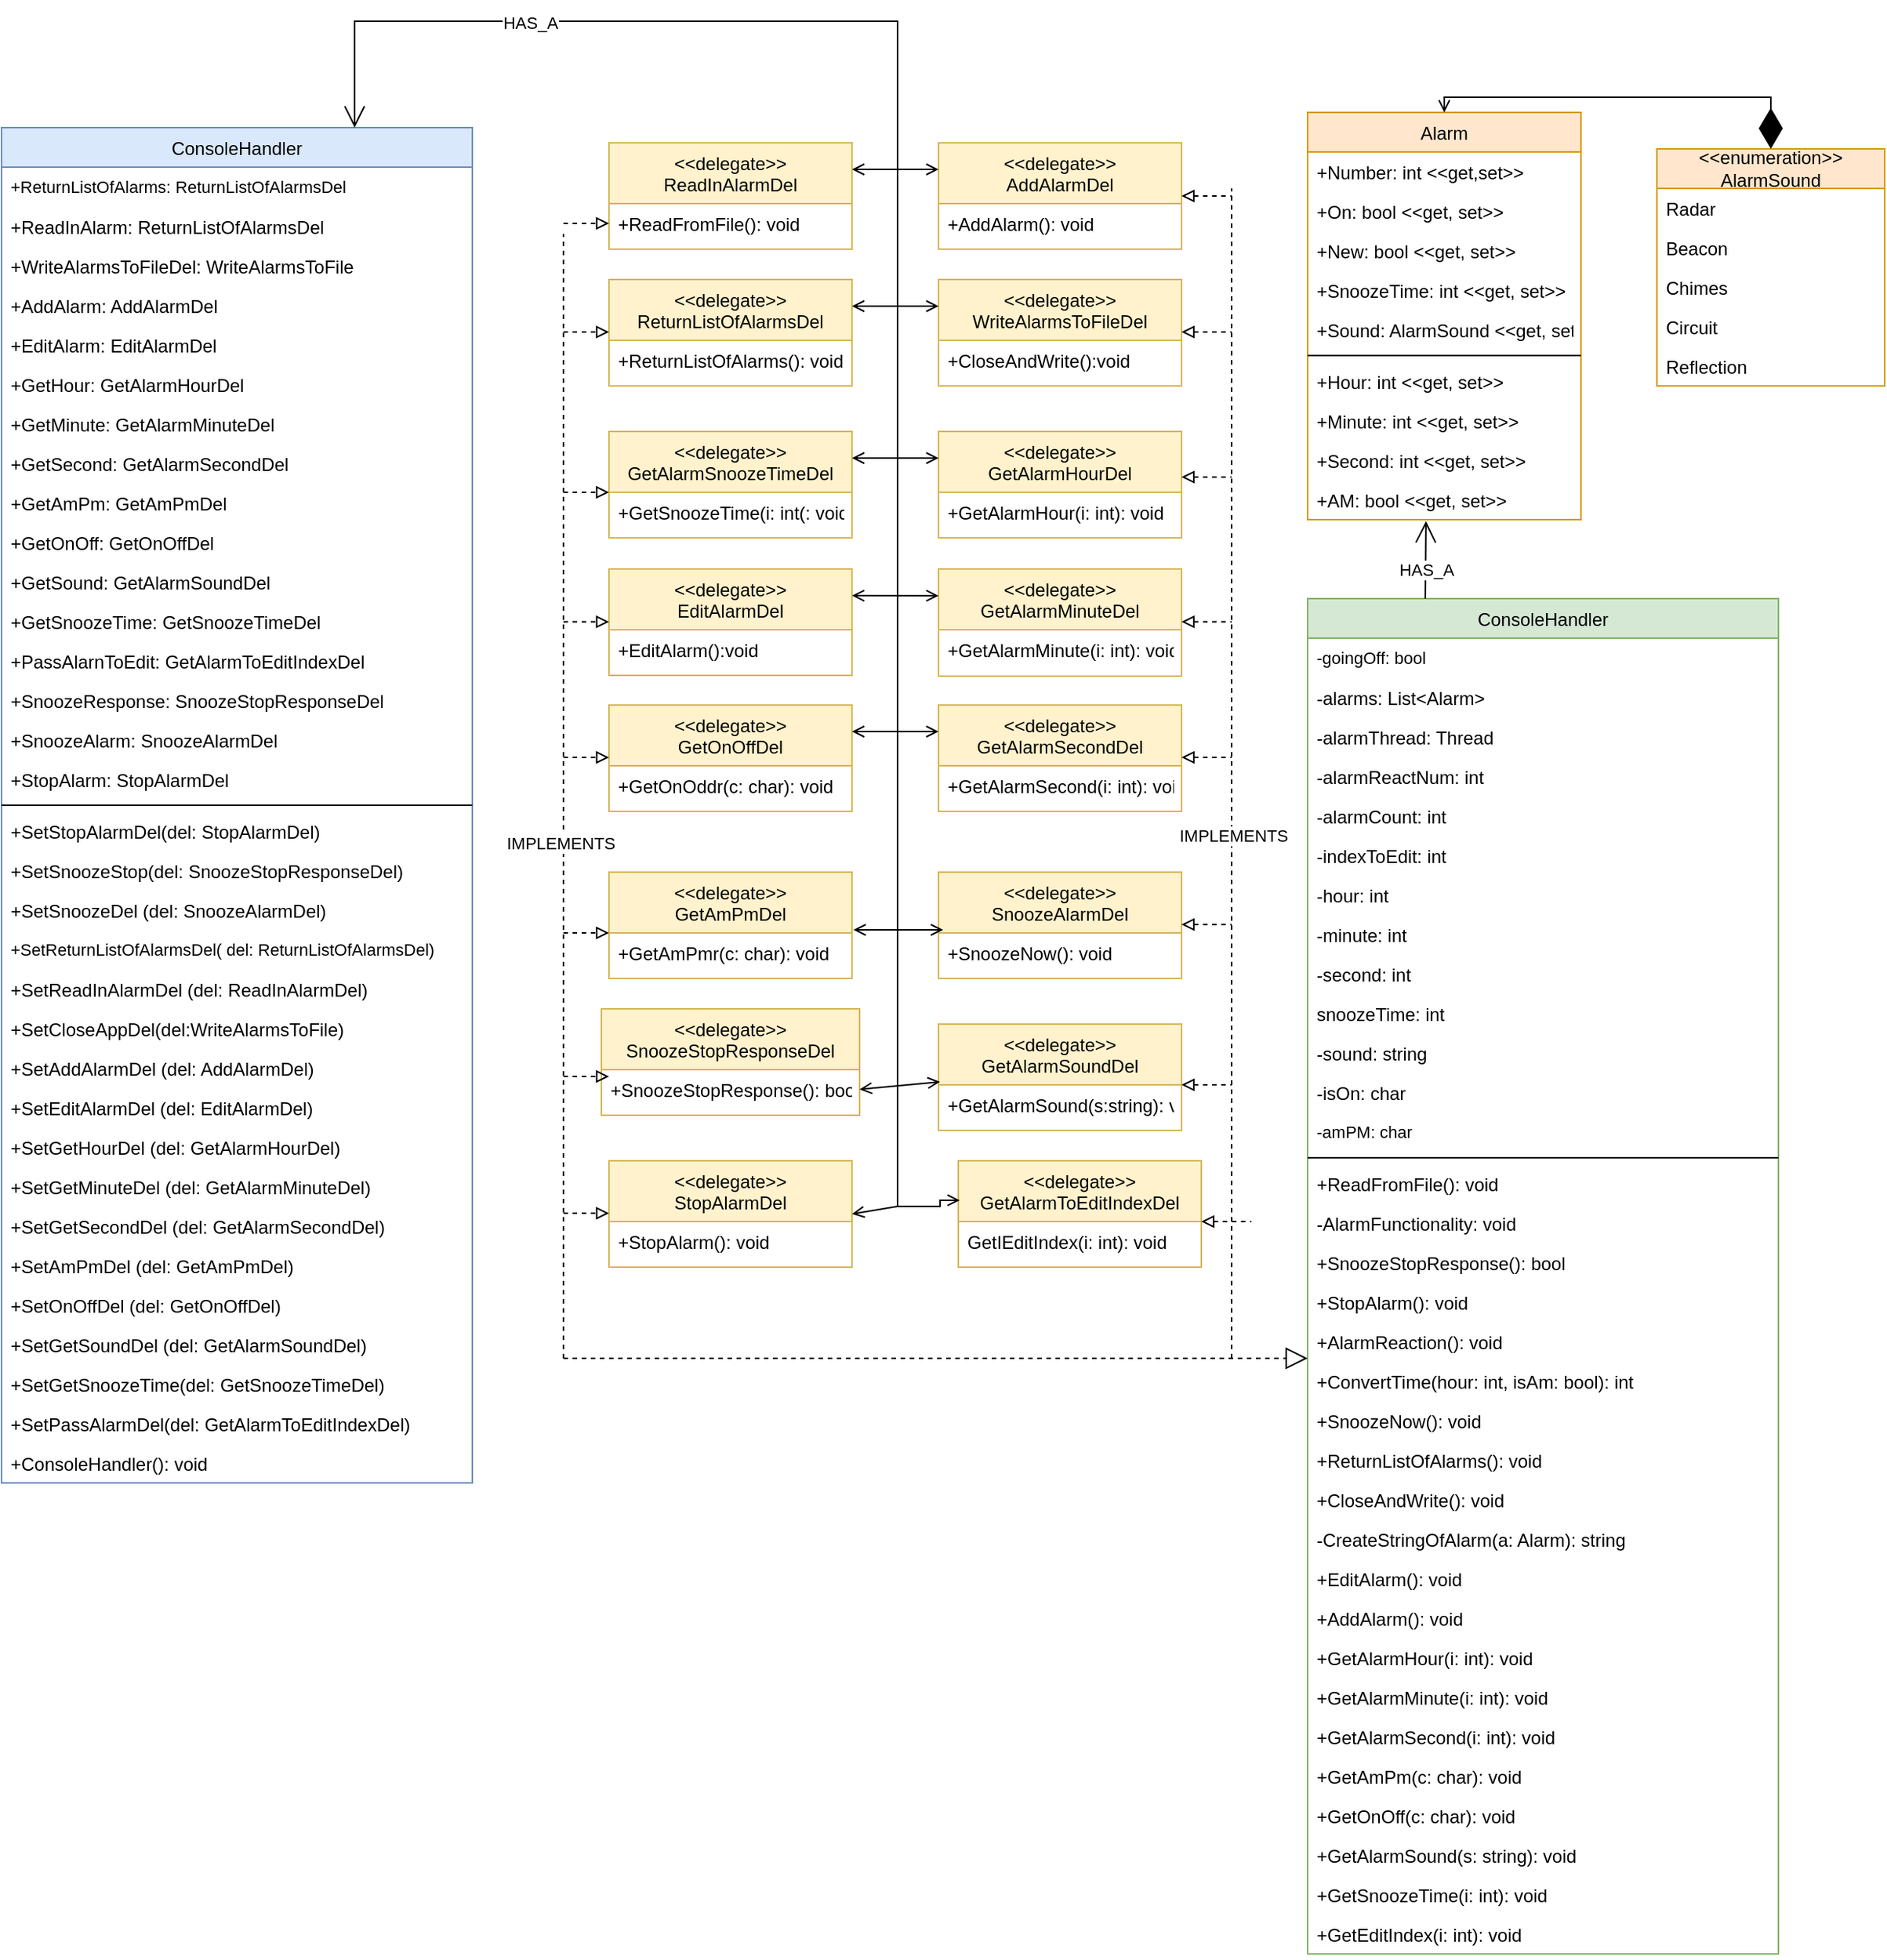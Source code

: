 <mxfile version="22.0.3" type="device">
  <diagram id="C5RBs43oDa-KdzZeNtuy" name="Page-1">
    <mxGraphModel dx="2012" dy="884" grid="1" gridSize="10" guides="1" tooltips="1" connect="1" arrows="1" fold="1" page="1" pageScale="1" pageWidth="827" pageHeight="1169" math="0" shadow="0">
      <root>
        <mxCell id="WIyWlLk6GJQsqaUBKTNV-0" />
        <mxCell id="WIyWlLk6GJQsqaUBKTNV-1" parent="WIyWlLk6GJQsqaUBKTNV-0" />
        <mxCell id="zkfFHV4jXpPFQw0GAbJ--6" value="ConsoleHandler" style="swimlane;fontStyle=0;align=center;verticalAlign=top;childLayout=stackLayout;horizontal=1;startSize=26;horizontalStack=0;resizeParent=1;resizeLast=0;collapsible=1;marginBottom=0;rounded=0;shadow=0;strokeWidth=1;fillColor=#dae8fc;strokeColor=#6c8ebf;" parent="WIyWlLk6GJQsqaUBKTNV-1" vertex="1">
          <mxGeometry x="50" y="150" width="310" height="892" as="geometry">
            <mxRectangle x="130" y="380" width="160" height="26" as="alternateBounds" />
          </mxGeometry>
        </mxCell>
        <mxCell id="zkfFHV4jXpPFQw0GAbJ--7" value="+ReturnListOfAlarms: ReturnListOfAlarmsDel" style="text;align=left;verticalAlign=top;spacingLeft=4;spacingRight=4;overflow=hidden;rotatable=0;points=[[0,0.5],[1,0.5]];portConstraint=eastwest;fontSize=11;" parent="zkfFHV4jXpPFQw0GAbJ--6" vertex="1">
          <mxGeometry y="26" width="310" height="26" as="geometry" />
        </mxCell>
        <mxCell id="zkfFHV4jXpPFQw0GAbJ--11" value="+ReadInAlarm: ReturnListOfAlarmsDel" style="text;align=left;verticalAlign=top;spacingLeft=4;spacingRight=4;overflow=hidden;rotatable=0;points=[[0,0.5],[1,0.5]];portConstraint=eastwest;" parent="zkfFHV4jXpPFQw0GAbJ--6" vertex="1">
          <mxGeometry y="52" width="310" height="26" as="geometry" />
        </mxCell>
        <mxCell id="uYbkOUy284MhpWIYrp6R-98" value="+WriteAlarmsToFileDel: WriteAlarmsToFile" style="text;align=left;verticalAlign=top;spacingLeft=4;spacingRight=4;overflow=hidden;rotatable=0;points=[[0,0.5],[1,0.5]];portConstraint=eastwest;rounded=0;shadow=0;html=0;" vertex="1" parent="zkfFHV4jXpPFQw0GAbJ--6">
          <mxGeometry y="78" width="310" height="26" as="geometry" />
        </mxCell>
        <mxCell id="uYbkOUy284MhpWIYrp6R-99" value="+AddAlarm: AddAlarmDel" style="text;align=left;verticalAlign=top;spacingLeft=4;spacingRight=4;overflow=hidden;rotatable=0;points=[[0,0.5],[1,0.5]];portConstraint=eastwest;rounded=0;shadow=0;html=0;" vertex="1" parent="zkfFHV4jXpPFQw0GAbJ--6">
          <mxGeometry y="104" width="310" height="26" as="geometry" />
        </mxCell>
        <mxCell id="uYbkOUy284MhpWIYrp6R-100" value="+EditAlarm: EditAlarmDel" style="text;align=left;verticalAlign=top;spacingLeft=4;spacingRight=4;overflow=hidden;rotatable=0;points=[[0,0.5],[1,0.5]];portConstraint=eastwest;rounded=0;shadow=0;html=0;" vertex="1" parent="zkfFHV4jXpPFQw0GAbJ--6">
          <mxGeometry y="130" width="310" height="26" as="geometry" />
        </mxCell>
        <mxCell id="uYbkOUy284MhpWIYrp6R-102" value="+GetHour: GetAlarmHourDel" style="text;align=left;verticalAlign=top;spacingLeft=4;spacingRight=4;overflow=hidden;rotatable=0;points=[[0,0.5],[1,0.5]];portConstraint=eastwest;rounded=0;shadow=0;html=0;" vertex="1" parent="zkfFHV4jXpPFQw0GAbJ--6">
          <mxGeometry y="156" width="310" height="26" as="geometry" />
        </mxCell>
        <mxCell id="uYbkOUy284MhpWIYrp6R-103" value="+GetMinute: GetAlarmMinuteDel" style="text;align=left;verticalAlign=top;spacingLeft=4;spacingRight=4;overflow=hidden;rotatable=0;points=[[0,0.5],[1,0.5]];portConstraint=eastwest;rounded=0;shadow=0;html=0;" vertex="1" parent="zkfFHV4jXpPFQw0GAbJ--6">
          <mxGeometry y="182" width="310" height="26" as="geometry" />
        </mxCell>
        <mxCell id="uYbkOUy284MhpWIYrp6R-104" value="+GetSecond: GetAlarmSecondDel" style="text;align=left;verticalAlign=top;spacingLeft=4;spacingRight=4;overflow=hidden;rotatable=0;points=[[0,0.5],[1,0.5]];portConstraint=eastwest;rounded=0;shadow=0;html=0;" vertex="1" parent="zkfFHV4jXpPFQw0GAbJ--6">
          <mxGeometry y="208" width="310" height="26" as="geometry" />
        </mxCell>
        <mxCell id="uYbkOUy284MhpWIYrp6R-105" value="+GetAmPm: GetAmPmDel" style="text;align=left;verticalAlign=top;spacingLeft=4;spacingRight=4;overflow=hidden;rotatable=0;points=[[0,0.5],[1,0.5]];portConstraint=eastwest;rounded=0;shadow=0;html=0;" vertex="1" parent="zkfFHV4jXpPFQw0GAbJ--6">
          <mxGeometry y="234" width="310" height="26" as="geometry" />
        </mxCell>
        <mxCell id="uYbkOUy284MhpWIYrp6R-106" value="+GetOnOff: GetOnOffDel" style="text;align=left;verticalAlign=top;spacingLeft=4;spacingRight=4;overflow=hidden;rotatable=0;points=[[0,0.5],[1,0.5]];portConstraint=eastwest;rounded=0;shadow=0;html=0;" vertex="1" parent="zkfFHV4jXpPFQw0GAbJ--6">
          <mxGeometry y="260" width="310" height="26" as="geometry" />
        </mxCell>
        <mxCell id="uYbkOUy284MhpWIYrp6R-107" value="+GetSound: GetAlarmSoundDel" style="text;align=left;verticalAlign=top;spacingLeft=4;spacingRight=4;overflow=hidden;rotatable=0;points=[[0,0.5],[1,0.5]];portConstraint=eastwest;rounded=0;shadow=0;html=0;" vertex="1" parent="zkfFHV4jXpPFQw0GAbJ--6">
          <mxGeometry y="286" width="310" height="26" as="geometry" />
        </mxCell>
        <mxCell id="uYbkOUy284MhpWIYrp6R-108" value="+GetSnoozeTime: GetSnoozeTimeDel" style="text;align=left;verticalAlign=top;spacingLeft=4;spacingRight=4;overflow=hidden;rotatable=0;points=[[0,0.5],[1,0.5]];portConstraint=eastwest;rounded=0;shadow=0;html=0;" vertex="1" parent="zkfFHV4jXpPFQw0GAbJ--6">
          <mxGeometry y="312" width="310" height="26" as="geometry" />
        </mxCell>
        <mxCell id="uYbkOUy284MhpWIYrp6R-125" value="+PassAlarnToEdit: GetAlarmToEditIndexDel" style="text;align=left;verticalAlign=top;spacingLeft=4;spacingRight=4;overflow=hidden;rotatable=0;points=[[0,0.5],[1,0.5]];portConstraint=eastwest;rounded=0;shadow=0;html=0;" vertex="1" parent="zkfFHV4jXpPFQw0GAbJ--6">
          <mxGeometry y="338" width="310" height="26" as="geometry" />
        </mxCell>
        <mxCell id="uYbkOUy284MhpWIYrp6R-133" value="+SnoozeResponse: SnoozeStopResponseDel" style="text;align=left;verticalAlign=top;spacingLeft=4;spacingRight=4;overflow=hidden;rotatable=0;points=[[0,0.5],[1,0.5]];portConstraint=eastwest;rounded=0;shadow=0;html=0;" vertex="1" parent="zkfFHV4jXpPFQw0GAbJ--6">
          <mxGeometry y="364" width="310" height="26" as="geometry" />
        </mxCell>
        <mxCell id="uYbkOUy284MhpWIYrp6R-127" value="+SnoozeAlarm: SnoozeAlarmDel" style="text;align=left;verticalAlign=top;spacingLeft=4;spacingRight=4;overflow=hidden;rotatable=0;points=[[0,0.5],[1,0.5]];portConstraint=eastwest;rounded=0;shadow=0;html=0;" vertex="1" parent="zkfFHV4jXpPFQw0GAbJ--6">
          <mxGeometry y="390" width="310" height="26" as="geometry" />
        </mxCell>
        <mxCell id="uYbkOUy284MhpWIYrp6R-126" value="+StopAlarm: StopAlarmDel" style="text;align=left;verticalAlign=top;spacingLeft=4;spacingRight=4;overflow=hidden;rotatable=0;points=[[0,0.5],[1,0.5]];portConstraint=eastwest;rounded=0;shadow=0;html=0;" vertex="1" parent="zkfFHV4jXpPFQw0GAbJ--6">
          <mxGeometry y="416" width="310" height="26" as="geometry" />
        </mxCell>
        <mxCell id="zkfFHV4jXpPFQw0GAbJ--9" value="" style="line;html=1;strokeWidth=1;align=left;verticalAlign=middle;spacingTop=-1;spacingLeft=3;spacingRight=3;rotatable=0;labelPosition=right;points=[];portConstraint=eastwest;" parent="zkfFHV4jXpPFQw0GAbJ--6" vertex="1">
          <mxGeometry y="442" width="310" height="8" as="geometry" />
        </mxCell>
        <mxCell id="uYbkOUy284MhpWIYrp6R-130" value="+SetStopAlarmDel(del: StopAlarmDel)" style="text;align=left;verticalAlign=top;spacingLeft=4;spacingRight=4;overflow=hidden;rotatable=0;points=[[0,0.5],[1,0.5]];portConstraint=eastwest;rounded=0;shadow=0;html=0;" vertex="1" parent="zkfFHV4jXpPFQw0GAbJ--6">
          <mxGeometry y="450" width="310" height="26" as="geometry" />
        </mxCell>
        <mxCell id="uYbkOUy284MhpWIYrp6R-129" value="+SetSnoozeStop(del: SnoozeStopResponseDel)" style="text;align=left;verticalAlign=top;spacingLeft=4;spacingRight=4;overflow=hidden;rotatable=0;points=[[0,0.5],[1,0.5]];portConstraint=eastwest;rounded=0;shadow=0;html=0;" vertex="1" parent="zkfFHV4jXpPFQw0GAbJ--6">
          <mxGeometry y="476" width="310" height="26" as="geometry" />
        </mxCell>
        <mxCell id="uYbkOUy284MhpWIYrp6R-132" value="+SetSnoozeDel (del: SnoozeAlarmDel)" style="text;align=left;verticalAlign=top;spacingLeft=4;spacingRight=4;overflow=hidden;rotatable=0;points=[[0,0.5],[1,0.5]];portConstraint=eastwest;rounded=0;shadow=0;html=0;" vertex="1" parent="zkfFHV4jXpPFQw0GAbJ--6">
          <mxGeometry y="502" width="310" height="26" as="geometry" />
        </mxCell>
        <mxCell id="uYbkOUy284MhpWIYrp6R-136" value="+SetReturnListOfAlarmsDel( del: ReturnListOfAlarmsDel)" style="text;align=left;verticalAlign=top;spacingLeft=4;spacingRight=4;overflow=hidden;rotatable=0;points=[[0,0.5],[1,0.5]];portConstraint=eastwest;fontSize=11;" vertex="1" parent="zkfFHV4jXpPFQw0GAbJ--6">
          <mxGeometry y="528" width="310" height="26" as="geometry" />
        </mxCell>
        <mxCell id="uYbkOUy284MhpWIYrp6R-137" value="+SetReadInAlarmDel (del: ReadInAlarmDel)" style="text;align=left;verticalAlign=top;spacingLeft=4;spacingRight=4;overflow=hidden;rotatable=0;points=[[0,0.5],[1,0.5]];portConstraint=eastwest;rounded=0;shadow=0;html=0;" vertex="1" parent="zkfFHV4jXpPFQw0GAbJ--6">
          <mxGeometry y="554" width="310" height="26" as="geometry" />
        </mxCell>
        <mxCell id="uYbkOUy284MhpWIYrp6R-138" value="+SetCloseAppDel(del:WriteAlarmsToFile)" style="text;align=left;verticalAlign=top;spacingLeft=4;spacingRight=4;overflow=hidden;rotatable=0;points=[[0,0.5],[1,0.5]];portConstraint=eastwest;rounded=0;shadow=0;html=0;" vertex="1" parent="zkfFHV4jXpPFQw0GAbJ--6">
          <mxGeometry y="580" width="310" height="26" as="geometry" />
        </mxCell>
        <mxCell id="uYbkOUy284MhpWIYrp6R-139" value="+SetAddAlarmDel (del: AddAlarmDel)" style="text;align=left;verticalAlign=top;spacingLeft=4;spacingRight=4;overflow=hidden;rotatable=0;points=[[0,0.5],[1,0.5]];portConstraint=eastwest;rounded=0;shadow=0;html=0;" vertex="1" parent="zkfFHV4jXpPFQw0GAbJ--6">
          <mxGeometry y="606" width="310" height="26" as="geometry" />
        </mxCell>
        <mxCell id="uYbkOUy284MhpWIYrp6R-140" value="+SetEditAlarmDel (del: EditAlarmDel)" style="text;align=left;verticalAlign=top;spacingLeft=4;spacingRight=4;overflow=hidden;rotatable=0;points=[[0,0.5],[1,0.5]];portConstraint=eastwest;rounded=0;shadow=0;html=0;" vertex="1" parent="zkfFHV4jXpPFQw0GAbJ--6">
          <mxGeometry y="632" width="310" height="26" as="geometry" />
        </mxCell>
        <mxCell id="uYbkOUy284MhpWIYrp6R-141" value="+SetGetHourDel (del: GetAlarmHourDel)" style="text;align=left;verticalAlign=top;spacingLeft=4;spacingRight=4;overflow=hidden;rotatable=0;points=[[0,0.5],[1,0.5]];portConstraint=eastwest;rounded=0;shadow=0;html=0;" vertex="1" parent="zkfFHV4jXpPFQw0GAbJ--6">
          <mxGeometry y="658" width="310" height="26" as="geometry" />
        </mxCell>
        <mxCell id="uYbkOUy284MhpWIYrp6R-142" value="+SetGetMinuteDel (del: GetAlarmMinuteDel)" style="text;align=left;verticalAlign=top;spacingLeft=4;spacingRight=4;overflow=hidden;rotatable=0;points=[[0,0.5],[1,0.5]];portConstraint=eastwest;rounded=0;shadow=0;html=0;" vertex="1" parent="zkfFHV4jXpPFQw0GAbJ--6">
          <mxGeometry y="684" width="310" height="26" as="geometry" />
        </mxCell>
        <mxCell id="uYbkOUy284MhpWIYrp6R-143" value="+SetGetSecondDel (del: GetAlarmSecondDel)" style="text;align=left;verticalAlign=top;spacingLeft=4;spacingRight=4;overflow=hidden;rotatable=0;points=[[0,0.5],[1,0.5]];portConstraint=eastwest;rounded=0;shadow=0;html=0;" vertex="1" parent="zkfFHV4jXpPFQw0GAbJ--6">
          <mxGeometry y="710" width="310" height="26" as="geometry" />
        </mxCell>
        <mxCell id="uYbkOUy284MhpWIYrp6R-144" value="+SetAmPmDel (del: GetAmPmDel)" style="text;align=left;verticalAlign=top;spacingLeft=4;spacingRight=4;overflow=hidden;rotatable=0;points=[[0,0.5],[1,0.5]];portConstraint=eastwest;rounded=0;shadow=0;html=0;" vertex="1" parent="zkfFHV4jXpPFQw0GAbJ--6">
          <mxGeometry y="736" width="310" height="26" as="geometry" />
        </mxCell>
        <mxCell id="uYbkOUy284MhpWIYrp6R-145" value="+SetOnOffDel (del: GetOnOffDel)" style="text;align=left;verticalAlign=top;spacingLeft=4;spacingRight=4;overflow=hidden;rotatable=0;points=[[0,0.5],[1,0.5]];portConstraint=eastwest;rounded=0;shadow=0;html=0;" vertex="1" parent="zkfFHV4jXpPFQw0GAbJ--6">
          <mxGeometry y="762" width="310" height="26" as="geometry" />
        </mxCell>
        <mxCell id="uYbkOUy284MhpWIYrp6R-146" value="+SetGetSoundDel (del: GetAlarmSoundDel)" style="text;align=left;verticalAlign=top;spacingLeft=4;spacingRight=4;overflow=hidden;rotatable=0;points=[[0,0.5],[1,0.5]];portConstraint=eastwest;rounded=0;shadow=0;html=0;" vertex="1" parent="zkfFHV4jXpPFQw0GAbJ--6">
          <mxGeometry y="788" width="310" height="26" as="geometry" />
        </mxCell>
        <mxCell id="uYbkOUy284MhpWIYrp6R-147" value="+SetGetSnoozeTime(del: GetSnoozeTimeDel)" style="text;align=left;verticalAlign=top;spacingLeft=4;spacingRight=4;overflow=hidden;rotatable=0;points=[[0,0.5],[1,0.5]];portConstraint=eastwest;rounded=0;shadow=0;html=0;" vertex="1" parent="zkfFHV4jXpPFQw0GAbJ--6">
          <mxGeometry y="814" width="310" height="26" as="geometry" />
        </mxCell>
        <mxCell id="uYbkOUy284MhpWIYrp6R-148" value="+SetPassAlarmDel(del: GetAlarmToEditIndexDel)" style="text;align=left;verticalAlign=top;spacingLeft=4;spacingRight=4;overflow=hidden;rotatable=0;points=[[0,0.5],[1,0.5]];portConstraint=eastwest;rounded=0;shadow=0;html=0;" vertex="1" parent="zkfFHV4jXpPFQw0GAbJ--6">
          <mxGeometry y="840" width="310" height="26" as="geometry" />
        </mxCell>
        <mxCell id="uYbkOUy284MhpWIYrp6R-149" value="+ConsoleHandler(): void" style="text;align=left;verticalAlign=top;spacingLeft=4;spacingRight=4;overflow=hidden;rotatable=0;points=[[0,0.5],[1,0.5]];portConstraint=eastwest;rounded=0;shadow=0;html=0;" vertex="1" parent="zkfFHV4jXpPFQw0GAbJ--6">
          <mxGeometry y="866" width="310" height="26" as="geometry" />
        </mxCell>
        <mxCell id="zkfFHV4jXpPFQw0GAbJ--17" value="Alarm" style="swimlane;fontStyle=0;align=center;verticalAlign=top;childLayout=stackLayout;horizontal=1;startSize=26;horizontalStack=0;resizeParent=1;resizeLast=0;collapsible=1;marginBottom=0;rounded=0;shadow=0;strokeWidth=1;fillColor=#ffe6cc;strokeColor=#d79b00;" parent="WIyWlLk6GJQsqaUBKTNV-1" vertex="1">
          <mxGeometry x="910" y="140" width="180" height="268" as="geometry">
            <mxRectangle x="550" y="140" width="160" height="26" as="alternateBounds" />
          </mxGeometry>
        </mxCell>
        <mxCell id="zkfFHV4jXpPFQw0GAbJ--18" value="+Number: int &lt;&lt;get,set&gt;&gt;" style="text;align=left;verticalAlign=top;spacingLeft=4;spacingRight=4;overflow=hidden;rotatable=0;points=[[0,0.5],[1,0.5]];portConstraint=eastwest;" parent="zkfFHV4jXpPFQw0GAbJ--17" vertex="1">
          <mxGeometry y="26" width="180" height="26" as="geometry" />
        </mxCell>
        <mxCell id="zkfFHV4jXpPFQw0GAbJ--19" value="+On: bool &lt;&lt;get, set&gt;&gt;" style="text;align=left;verticalAlign=top;spacingLeft=4;spacingRight=4;overflow=hidden;rotatable=0;points=[[0,0.5],[1,0.5]];portConstraint=eastwest;rounded=0;shadow=0;html=0;" parent="zkfFHV4jXpPFQw0GAbJ--17" vertex="1">
          <mxGeometry y="52" width="180" height="26" as="geometry" />
        </mxCell>
        <mxCell id="zkfFHV4jXpPFQw0GAbJ--20" value="+New: bool &lt;&lt;get, set&gt;&gt;" style="text;align=left;verticalAlign=top;spacingLeft=4;spacingRight=4;overflow=hidden;rotatable=0;points=[[0,0.5],[1,0.5]];portConstraint=eastwest;rounded=0;shadow=0;html=0;" parent="zkfFHV4jXpPFQw0GAbJ--17" vertex="1">
          <mxGeometry y="78" width="180" height="26" as="geometry" />
        </mxCell>
        <mxCell id="zkfFHV4jXpPFQw0GAbJ--21" value="+SnoozeTime: int &lt;&lt;get, set&gt;&gt;" style="text;align=left;verticalAlign=top;spacingLeft=4;spacingRight=4;overflow=hidden;rotatable=0;points=[[0,0.5],[1,0.5]];portConstraint=eastwest;rounded=0;shadow=0;html=0;" parent="zkfFHV4jXpPFQw0GAbJ--17" vertex="1">
          <mxGeometry y="104" width="180" height="26" as="geometry" />
        </mxCell>
        <mxCell id="zkfFHV4jXpPFQw0GAbJ--22" value="+Sound: AlarmSound &lt;&lt;get, set&gt;&gt;" style="text;align=left;verticalAlign=top;spacingLeft=4;spacingRight=4;overflow=hidden;rotatable=0;points=[[0,0.5],[1,0.5]];portConstraint=eastwest;rounded=0;shadow=0;html=0;" parent="zkfFHV4jXpPFQw0GAbJ--17" vertex="1">
          <mxGeometry y="130" width="180" height="26" as="geometry" />
        </mxCell>
        <mxCell id="zkfFHV4jXpPFQw0GAbJ--23" value="" style="line;html=1;strokeWidth=1;align=left;verticalAlign=middle;spacingTop=-1;spacingLeft=3;spacingRight=3;rotatable=0;labelPosition=right;points=[];portConstraint=eastwest;" parent="zkfFHV4jXpPFQw0GAbJ--17" vertex="1">
          <mxGeometry y="156" width="180" height="8" as="geometry" />
        </mxCell>
        <mxCell id="zkfFHV4jXpPFQw0GAbJ--24" value="+Hour: int &lt;&lt;get, set&gt;&gt;" style="text;align=left;verticalAlign=top;spacingLeft=4;spacingRight=4;overflow=hidden;rotatable=0;points=[[0,0.5],[1,0.5]];portConstraint=eastwest;" parent="zkfFHV4jXpPFQw0GAbJ--17" vertex="1">
          <mxGeometry y="164" width="180" height="26" as="geometry" />
        </mxCell>
        <mxCell id="zkfFHV4jXpPFQw0GAbJ--25" value="+Minute: int &lt;&lt;get, set&gt;&gt;" style="text;align=left;verticalAlign=top;spacingLeft=4;spacingRight=4;overflow=hidden;rotatable=0;points=[[0,0.5],[1,0.5]];portConstraint=eastwest;" parent="zkfFHV4jXpPFQw0GAbJ--17" vertex="1">
          <mxGeometry y="190" width="180" height="26" as="geometry" />
        </mxCell>
        <mxCell id="uYbkOUy284MhpWIYrp6R-151" value="+Second: int &lt;&lt;get, set&gt;&gt;" style="text;align=left;verticalAlign=top;spacingLeft=4;spacingRight=4;overflow=hidden;rotatable=0;points=[[0,0.5],[1,0.5]];portConstraint=eastwest;" vertex="1" parent="zkfFHV4jXpPFQw0GAbJ--17">
          <mxGeometry y="216" width="180" height="26" as="geometry" />
        </mxCell>
        <mxCell id="uYbkOUy284MhpWIYrp6R-152" value="+AM: bool &lt;&lt;get, set&gt;&gt;" style="text;align=left;verticalAlign=top;spacingLeft=4;spacingRight=4;overflow=hidden;rotatable=0;points=[[0,0.5],[1,0.5]];portConstraint=eastwest;" vertex="1" parent="zkfFHV4jXpPFQw0GAbJ--17">
          <mxGeometry y="242" width="180" height="26" as="geometry" />
        </mxCell>
        <mxCell id="uYbkOUy284MhpWIYrp6R-32" value="&lt;&lt;delegate&gt;&gt;&#xa;ReturnListOfAlarmsDel" style="swimlane;fontStyle=0;align=center;verticalAlign=top;childLayout=stackLayout;horizontal=1;startSize=40;horizontalStack=0;resizeParent=1;resizeLast=0;collapsible=1;marginBottom=0;rounded=0;shadow=0;strokeWidth=1;fillColor=#fff2cc;strokeColor=#d6b656;" vertex="1" parent="WIyWlLk6GJQsqaUBKTNV-1">
          <mxGeometry x="450" y="250" width="160" height="70" as="geometry">
            <mxRectangle x="230" y="140" width="160" height="26" as="alternateBounds" />
          </mxGeometry>
        </mxCell>
        <mxCell id="uYbkOUy284MhpWIYrp6R-33" value="+ReturnListOfAlarms(): void" style="text;align=left;verticalAlign=top;spacingLeft=4;spacingRight=4;overflow=hidden;rotatable=0;points=[[0,0.5],[1,0.5]];portConstraint=eastwest;" vertex="1" parent="uYbkOUy284MhpWIYrp6R-32">
          <mxGeometry y="40" width="160" height="26" as="geometry" />
        </mxCell>
        <mxCell id="uYbkOUy284MhpWIYrp6R-36" value="&lt;&lt;delegate&gt;&gt;&#xa;ReadInAlarmDel" style="swimlane;fontStyle=0;align=center;verticalAlign=top;childLayout=stackLayout;horizontal=1;startSize=40;horizontalStack=0;resizeParent=1;resizeLast=0;collapsible=1;marginBottom=0;rounded=0;shadow=0;strokeWidth=1;fillColor=#fff2cc;strokeColor=#d6b656;" vertex="1" parent="WIyWlLk6GJQsqaUBKTNV-1">
          <mxGeometry x="450" y="160" width="160" height="70" as="geometry">
            <mxRectangle x="230" y="140" width="160" height="26" as="alternateBounds" />
          </mxGeometry>
        </mxCell>
        <mxCell id="uYbkOUy284MhpWIYrp6R-37" value="+ReadFromFile(): void" style="text;align=left;verticalAlign=top;spacingLeft=4;spacingRight=4;overflow=hidden;rotatable=0;points=[[0,0.5],[1,0.5]];portConstraint=eastwest;" vertex="1" parent="uYbkOUy284MhpWIYrp6R-36">
          <mxGeometry y="40" width="160" height="26" as="geometry" />
        </mxCell>
        <mxCell id="uYbkOUy284MhpWIYrp6R-40" value="&lt;&lt;delegate&gt;&gt;&#xa;AddAlarmDel" style="swimlane;fontStyle=0;align=center;verticalAlign=top;childLayout=stackLayout;horizontal=1;startSize=40;horizontalStack=0;resizeParent=1;resizeLast=0;collapsible=1;marginBottom=0;rounded=0;shadow=0;strokeWidth=1;fillColor=#fff2cc;strokeColor=#d6b656;" vertex="1" parent="WIyWlLk6GJQsqaUBKTNV-1">
          <mxGeometry x="667" y="160" width="160" height="70" as="geometry">
            <mxRectangle x="230" y="140" width="160" height="26" as="alternateBounds" />
          </mxGeometry>
        </mxCell>
        <mxCell id="uYbkOUy284MhpWIYrp6R-41" value="+AddAlarm(): void" style="text;align=left;verticalAlign=top;spacingLeft=4;spacingRight=4;overflow=hidden;rotatable=0;points=[[0,0.5],[1,0.5]];portConstraint=eastwest;" vertex="1" parent="uYbkOUy284MhpWIYrp6R-40">
          <mxGeometry y="40" width="160" height="26" as="geometry" />
        </mxCell>
        <mxCell id="uYbkOUy284MhpWIYrp6R-44" value="&lt;&lt;delegate&gt;&gt;&#xa;WriteAlarmsToFileDel" style="swimlane;fontStyle=0;align=center;verticalAlign=top;childLayout=stackLayout;horizontal=1;startSize=40;horizontalStack=0;resizeParent=1;resizeLast=0;collapsible=1;marginBottom=0;rounded=0;shadow=0;strokeWidth=1;fillColor=#fff2cc;strokeColor=#d6b656;" vertex="1" parent="WIyWlLk6GJQsqaUBKTNV-1">
          <mxGeometry x="667" y="250" width="160" height="70" as="geometry">
            <mxRectangle x="230" y="140" width="160" height="26" as="alternateBounds" />
          </mxGeometry>
        </mxCell>
        <mxCell id="uYbkOUy284MhpWIYrp6R-45" value="+CloseAndWrite():void" style="text;align=left;verticalAlign=top;spacingLeft=4;spacingRight=4;overflow=hidden;rotatable=0;points=[[0,0.5],[1,0.5]];portConstraint=eastwest;" vertex="1" parent="uYbkOUy284MhpWIYrp6R-44">
          <mxGeometry y="40" width="160" height="26" as="geometry" />
        </mxCell>
        <mxCell id="uYbkOUy284MhpWIYrp6R-48" value="&lt;&lt;delegate&gt;&gt;&#xa;EditAlarmDel" style="swimlane;fontStyle=0;align=center;verticalAlign=top;childLayout=stackLayout;horizontal=1;startSize=40;horizontalStack=0;resizeParent=1;resizeLast=0;collapsible=1;marginBottom=0;rounded=0;shadow=0;strokeWidth=1;fillColor=#fff2cc;strokeColor=#d6b656;" vertex="1" parent="WIyWlLk6GJQsqaUBKTNV-1">
          <mxGeometry x="450" y="440.5" width="160" height="70" as="geometry">
            <mxRectangle x="230" y="140" width="160" height="26" as="alternateBounds" />
          </mxGeometry>
        </mxCell>
        <mxCell id="uYbkOUy284MhpWIYrp6R-49" value="+EditAlarm():void" style="text;align=left;verticalAlign=top;spacingLeft=4;spacingRight=4;overflow=hidden;rotatable=0;points=[[0,0.5],[1,0.5]];portConstraint=eastwest;" vertex="1" parent="uYbkOUy284MhpWIYrp6R-48">
          <mxGeometry y="40" width="160" height="26" as="geometry" />
        </mxCell>
        <mxCell id="uYbkOUy284MhpWIYrp6R-52" value="&lt;&lt;delegate&gt;&gt;&#xa;GetAlarmHourDel" style="swimlane;fontStyle=0;align=center;verticalAlign=top;childLayout=stackLayout;horizontal=1;startSize=40;horizontalStack=0;resizeParent=1;resizeLast=0;collapsible=1;marginBottom=0;rounded=0;shadow=0;strokeWidth=1;fillColor=#fff2cc;strokeColor=#d6b656;" vertex="1" parent="WIyWlLk6GJQsqaUBKTNV-1">
          <mxGeometry x="667" y="350" width="160" height="70" as="geometry">
            <mxRectangle x="230" y="140" width="160" height="26" as="alternateBounds" />
          </mxGeometry>
        </mxCell>
        <mxCell id="uYbkOUy284MhpWIYrp6R-53" value="+GetAlarmHour(i: int): void" style="text;align=left;verticalAlign=top;spacingLeft=4;spacingRight=4;overflow=hidden;rotatable=0;points=[[0,0.5],[1,0.5]];portConstraint=eastwest;" vertex="1" parent="uYbkOUy284MhpWIYrp6R-52">
          <mxGeometry y="40" width="160" height="26" as="geometry" />
        </mxCell>
        <mxCell id="uYbkOUy284MhpWIYrp6R-56" value="&lt;&lt;delegate&gt;&gt;&#xa;GetAlarmMinuteDel" style="swimlane;fontStyle=0;align=center;verticalAlign=top;childLayout=stackLayout;horizontal=1;startSize=40;horizontalStack=0;resizeParent=1;resizeLast=0;collapsible=1;marginBottom=0;rounded=0;shadow=0;strokeWidth=1;fillColor=#fff2cc;strokeColor=#d6b656;" vertex="1" parent="WIyWlLk6GJQsqaUBKTNV-1">
          <mxGeometry x="667" y="440.5" width="160" height="70.5" as="geometry">
            <mxRectangle x="230" y="140" width="160" height="26" as="alternateBounds" />
          </mxGeometry>
        </mxCell>
        <mxCell id="uYbkOUy284MhpWIYrp6R-57" value="+GetAlarmMinute(i: int): void" style="text;align=left;verticalAlign=top;spacingLeft=4;spacingRight=4;overflow=hidden;rotatable=0;points=[[0,0.5],[1,0.5]];portConstraint=eastwest;" vertex="1" parent="uYbkOUy284MhpWIYrp6R-56">
          <mxGeometry y="40" width="160" height="26" as="geometry" />
        </mxCell>
        <mxCell id="uYbkOUy284MhpWIYrp6R-60" value="&lt;&lt;delegate&gt;&gt;&#xa;GetAlarmSecondDel" style="swimlane;fontStyle=0;align=center;verticalAlign=top;childLayout=stackLayout;horizontal=1;startSize=40;horizontalStack=0;resizeParent=1;resizeLast=0;collapsible=1;marginBottom=0;rounded=0;shadow=0;strokeWidth=1;fillColor=#fff2cc;strokeColor=#d6b656;" vertex="1" parent="WIyWlLk6GJQsqaUBKTNV-1">
          <mxGeometry x="667" y="530" width="160" height="70" as="geometry">
            <mxRectangle x="230" y="140" width="160" height="26" as="alternateBounds" />
          </mxGeometry>
        </mxCell>
        <mxCell id="uYbkOUy284MhpWIYrp6R-61" value="+GetAlarmSecond(i: int): void" style="text;align=left;verticalAlign=top;spacingLeft=4;spacingRight=4;overflow=hidden;rotatable=0;points=[[0,0.5],[1,0.5]];portConstraint=eastwest;" vertex="1" parent="uYbkOUy284MhpWIYrp6R-60">
          <mxGeometry y="40" width="160" height="26" as="geometry" />
        </mxCell>
        <mxCell id="uYbkOUy284MhpWIYrp6R-64" value="&lt;&lt;delegate&gt;&gt;&#xa;GetAmPmDel" style="swimlane;fontStyle=0;align=center;verticalAlign=top;childLayout=stackLayout;horizontal=1;startSize=40;horizontalStack=0;resizeParent=1;resizeLast=0;collapsible=1;marginBottom=0;rounded=0;shadow=0;strokeWidth=1;fillColor=#fff2cc;strokeColor=#d6b656;" vertex="1" parent="WIyWlLk6GJQsqaUBKTNV-1">
          <mxGeometry x="450" y="640" width="160" height="70" as="geometry">
            <mxRectangle x="230" y="140" width="160" height="26" as="alternateBounds" />
          </mxGeometry>
        </mxCell>
        <mxCell id="uYbkOUy284MhpWIYrp6R-65" value="+GetAmPmr(c: char): void" style="text;align=left;verticalAlign=top;spacingLeft=4;spacingRight=4;overflow=hidden;rotatable=0;points=[[0,0.5],[1,0.5]];portConstraint=eastwest;" vertex="1" parent="uYbkOUy284MhpWIYrp6R-64">
          <mxGeometry y="40" width="160" height="26" as="geometry" />
        </mxCell>
        <mxCell id="uYbkOUy284MhpWIYrp6R-68" value="&lt;&lt;delegate&gt;&gt;&#xa;GetOnOffDel" style="swimlane;fontStyle=0;align=center;verticalAlign=top;childLayout=stackLayout;horizontal=1;startSize=40;horizontalStack=0;resizeParent=1;resizeLast=0;collapsible=1;marginBottom=0;rounded=0;shadow=0;strokeWidth=1;fillColor=#fff2cc;strokeColor=#d6b656;" vertex="1" parent="WIyWlLk6GJQsqaUBKTNV-1">
          <mxGeometry x="450" y="530" width="160" height="70" as="geometry">
            <mxRectangle x="230" y="140" width="160" height="26" as="alternateBounds" />
          </mxGeometry>
        </mxCell>
        <mxCell id="uYbkOUy284MhpWIYrp6R-69" value="+GetOnOddr(c: char): void" style="text;align=left;verticalAlign=top;spacingLeft=4;spacingRight=4;overflow=hidden;rotatable=0;points=[[0,0.5],[1,0.5]];portConstraint=eastwest;" vertex="1" parent="uYbkOUy284MhpWIYrp6R-68">
          <mxGeometry y="40" width="160" height="26" as="geometry" />
        </mxCell>
        <mxCell id="uYbkOUy284MhpWIYrp6R-72" value="&lt;&lt;delegate&gt;&gt;&#xa;GetAlarmSoundDel" style="swimlane;fontStyle=0;align=center;verticalAlign=top;childLayout=stackLayout;horizontal=1;startSize=40;horizontalStack=0;resizeParent=1;resizeLast=0;collapsible=1;marginBottom=0;rounded=0;shadow=0;strokeWidth=1;fillColor=#fff2cc;strokeColor=#d6b656;" vertex="1" parent="WIyWlLk6GJQsqaUBKTNV-1">
          <mxGeometry x="667" y="740" width="160" height="70" as="geometry">
            <mxRectangle x="230" y="140" width="160" height="26" as="alternateBounds" />
          </mxGeometry>
        </mxCell>
        <mxCell id="uYbkOUy284MhpWIYrp6R-73" value="+GetAlarmSound(s:string): void" style="text;align=left;verticalAlign=top;spacingLeft=4;spacingRight=4;overflow=hidden;rotatable=0;points=[[0,0.5],[1,0.5]];portConstraint=eastwest;" vertex="1" parent="uYbkOUy284MhpWIYrp6R-72">
          <mxGeometry y="40" width="160" height="26" as="geometry" />
        </mxCell>
        <mxCell id="uYbkOUy284MhpWIYrp6R-76" value="&lt;&lt;delegate&gt;&gt;&#xa;GetAlarmSnoozeTimeDel" style="swimlane;fontStyle=0;align=center;verticalAlign=top;childLayout=stackLayout;horizontal=1;startSize=40;horizontalStack=0;resizeParent=1;resizeLast=0;collapsible=1;marginBottom=0;rounded=0;shadow=0;strokeWidth=1;fillColor=#fff2cc;strokeColor=#d6b656;" vertex="1" parent="WIyWlLk6GJQsqaUBKTNV-1">
          <mxGeometry x="450" y="350" width="160" height="70" as="geometry">
            <mxRectangle x="230" y="140" width="160" height="26" as="alternateBounds" />
          </mxGeometry>
        </mxCell>
        <mxCell id="uYbkOUy284MhpWIYrp6R-77" value="+GetSnoozeTime(i: int(: void" style="text;align=left;verticalAlign=top;spacingLeft=4;spacingRight=4;overflow=hidden;rotatable=0;points=[[0,0.5],[1,0.5]];portConstraint=eastwest;" vertex="1" parent="uYbkOUy284MhpWIYrp6R-76">
          <mxGeometry y="40" width="160" height="26" as="geometry" />
        </mxCell>
        <mxCell id="uYbkOUy284MhpWIYrp6R-81" value="&lt;&lt;delegate&gt;&gt;&#xa;GetAlarmToEditIndexDel" style="swimlane;fontStyle=0;align=center;verticalAlign=top;childLayout=stackLayout;horizontal=1;startSize=40;horizontalStack=0;resizeParent=1;resizeLast=0;collapsible=1;marginBottom=0;rounded=0;shadow=0;strokeWidth=1;fillColor=#fff2cc;strokeColor=#d6b656;" vertex="1" parent="WIyWlLk6GJQsqaUBKTNV-1">
          <mxGeometry x="680" y="830" width="160" height="70" as="geometry">
            <mxRectangle x="230" y="140" width="160" height="26" as="alternateBounds" />
          </mxGeometry>
        </mxCell>
        <mxCell id="uYbkOUy284MhpWIYrp6R-82" value="GetIEditIndex(i: int): void" style="text;align=left;verticalAlign=top;spacingLeft=4;spacingRight=4;overflow=hidden;rotatable=0;points=[[0,0.5],[1,0.5]];portConstraint=eastwest;" vertex="1" parent="uYbkOUy284MhpWIYrp6R-81">
          <mxGeometry y="40" width="160" height="26" as="geometry" />
        </mxCell>
        <mxCell id="uYbkOUy284MhpWIYrp6R-85" value="&lt;&lt;delegate&gt;&gt;&#xa;SnoozeStopResponseDel" style="swimlane;fontStyle=0;align=center;verticalAlign=top;childLayout=stackLayout;horizontal=1;startSize=40;horizontalStack=0;resizeParent=1;resizeLast=0;collapsible=1;marginBottom=0;rounded=0;shadow=0;strokeWidth=1;fillColor=#fff2cc;strokeColor=#d6b656;" vertex="1" parent="WIyWlLk6GJQsqaUBKTNV-1">
          <mxGeometry x="445" y="730" width="170" height="70" as="geometry">
            <mxRectangle x="230" y="140" width="160" height="26" as="alternateBounds" />
          </mxGeometry>
        </mxCell>
        <mxCell id="uYbkOUy284MhpWIYrp6R-86" value="+SnoozeStopResponse(): bool" style="text;align=left;verticalAlign=top;spacingLeft=4;spacingRight=4;overflow=hidden;rotatable=0;points=[[0,0.5],[1,0.5]];portConstraint=eastwest;" vertex="1" parent="uYbkOUy284MhpWIYrp6R-85">
          <mxGeometry y="40" width="170" height="26" as="geometry" />
        </mxCell>
        <mxCell id="uYbkOUy284MhpWIYrp6R-89" value="&lt;&lt;delegate&gt;&gt;&#xa;SnoozeAlarmDel" style="swimlane;fontStyle=0;align=center;verticalAlign=top;childLayout=stackLayout;horizontal=1;startSize=40;horizontalStack=0;resizeParent=1;resizeLast=0;collapsible=1;marginBottom=0;rounded=0;shadow=0;strokeWidth=1;fillColor=#fff2cc;strokeColor=#d6b656;" vertex="1" parent="WIyWlLk6GJQsqaUBKTNV-1">
          <mxGeometry x="667" y="640" width="160" height="70" as="geometry">
            <mxRectangle x="230" y="140" width="160" height="26" as="alternateBounds" />
          </mxGeometry>
        </mxCell>
        <mxCell id="uYbkOUy284MhpWIYrp6R-90" value="+SnoozeNow(): void" style="text;align=left;verticalAlign=top;spacingLeft=4;spacingRight=4;overflow=hidden;rotatable=0;points=[[0,0.5],[1,0.5]];portConstraint=eastwest;" vertex="1" parent="uYbkOUy284MhpWIYrp6R-89">
          <mxGeometry y="40" width="160" height="26" as="geometry" />
        </mxCell>
        <mxCell id="uYbkOUy284MhpWIYrp6R-93" value="&lt;&lt;delegate&gt;&gt;&#xa;StopAlarmDel" style="swimlane;fontStyle=0;align=center;verticalAlign=top;childLayout=stackLayout;horizontal=1;startSize=40;horizontalStack=0;resizeParent=1;resizeLast=0;collapsible=1;marginBottom=0;rounded=0;shadow=0;strokeWidth=1;fillColor=#fff2cc;strokeColor=#d6b656;" vertex="1" parent="WIyWlLk6GJQsqaUBKTNV-1">
          <mxGeometry x="450" y="830" width="160" height="70" as="geometry">
            <mxRectangle x="230" y="140" width="160" height="26" as="alternateBounds" />
          </mxGeometry>
        </mxCell>
        <mxCell id="uYbkOUy284MhpWIYrp6R-94" value="+StopAlarm(): void" style="text;align=left;verticalAlign=top;spacingLeft=4;spacingRight=4;overflow=hidden;rotatable=0;points=[[0,0.5],[1,0.5]];portConstraint=eastwest;" vertex="1" parent="uYbkOUy284MhpWIYrp6R-93">
          <mxGeometry y="40" width="160" height="26" as="geometry" />
        </mxCell>
        <mxCell id="uYbkOUy284MhpWIYrp6R-153" value="&amp;lt;&amp;lt;enumeration&amp;gt;&amp;gt;&lt;br&gt;AlarmSound" style="swimlane;fontStyle=0;childLayout=stackLayout;horizontal=1;startSize=26;fillColor=#ffe6cc;horizontalStack=0;resizeParent=1;resizeParentMax=0;resizeLast=0;collapsible=1;marginBottom=0;whiteSpace=wrap;html=1;strokeColor=#d79b00;" vertex="1" parent="WIyWlLk6GJQsqaUBKTNV-1">
          <mxGeometry x="1140" y="164" width="150" height="156" as="geometry" />
        </mxCell>
        <mxCell id="uYbkOUy284MhpWIYrp6R-154" value="Radar" style="text;strokeColor=none;fillColor=none;align=left;verticalAlign=top;spacingLeft=4;spacingRight=4;overflow=hidden;rotatable=0;points=[[0,0.5],[1,0.5]];portConstraint=eastwest;whiteSpace=wrap;html=1;" vertex="1" parent="uYbkOUy284MhpWIYrp6R-153">
          <mxGeometry y="26" width="150" height="26" as="geometry" />
        </mxCell>
        <mxCell id="uYbkOUy284MhpWIYrp6R-155" value="Beacon" style="text;strokeColor=none;fillColor=none;align=left;verticalAlign=top;spacingLeft=4;spacingRight=4;overflow=hidden;rotatable=0;points=[[0,0.5],[1,0.5]];portConstraint=eastwest;whiteSpace=wrap;html=1;" vertex="1" parent="uYbkOUy284MhpWIYrp6R-153">
          <mxGeometry y="52" width="150" height="26" as="geometry" />
        </mxCell>
        <mxCell id="uYbkOUy284MhpWIYrp6R-156" value="Chimes" style="text;strokeColor=none;fillColor=none;align=left;verticalAlign=top;spacingLeft=4;spacingRight=4;overflow=hidden;rotatable=0;points=[[0,0.5],[1,0.5]];portConstraint=eastwest;whiteSpace=wrap;html=1;" vertex="1" parent="uYbkOUy284MhpWIYrp6R-153">
          <mxGeometry y="78" width="150" height="26" as="geometry" />
        </mxCell>
        <mxCell id="uYbkOUy284MhpWIYrp6R-157" value="Circuit" style="text;strokeColor=none;fillColor=none;align=left;verticalAlign=top;spacingLeft=4;spacingRight=4;overflow=hidden;rotatable=0;points=[[0,0.5],[1,0.5]];portConstraint=eastwest;whiteSpace=wrap;html=1;" vertex="1" parent="uYbkOUy284MhpWIYrp6R-153">
          <mxGeometry y="104" width="150" height="26" as="geometry" />
        </mxCell>
        <mxCell id="uYbkOUy284MhpWIYrp6R-158" value="Reflection" style="text;strokeColor=none;fillColor=none;align=left;verticalAlign=top;spacingLeft=4;spacingRight=4;overflow=hidden;rotatable=0;points=[[0,0.5],[1,0.5]];portConstraint=eastwest;whiteSpace=wrap;html=1;" vertex="1" parent="uYbkOUy284MhpWIYrp6R-153">
          <mxGeometry y="130" width="150" height="26" as="geometry" />
        </mxCell>
        <mxCell id="uYbkOUy284MhpWIYrp6R-159" value="" style="endArrow=diamondThin;endFill=1;endSize=24;html=1;rounded=0;entryX=0.5;entryY=0;entryDx=0;entryDy=0;edgeStyle=orthogonalEdgeStyle;startArrow=open;startFill=0;exitX=0.5;exitY=0;exitDx=0;exitDy=0;" edge="1" parent="WIyWlLk6GJQsqaUBKTNV-1" source="zkfFHV4jXpPFQw0GAbJ--17" target="uYbkOUy284MhpWIYrp6R-153">
          <mxGeometry width="160" relative="1" as="geometry">
            <mxPoint x="1030" y="80" as="sourcePoint" />
            <mxPoint x="1190" y="80" as="targetPoint" />
          </mxGeometry>
        </mxCell>
        <mxCell id="uYbkOUy284MhpWIYrp6R-160" value="ConsoleHandler" style="swimlane;fontStyle=0;align=center;verticalAlign=top;childLayout=stackLayout;horizontal=1;startSize=26;horizontalStack=0;resizeParent=1;resizeLast=0;collapsible=1;marginBottom=0;rounded=0;shadow=0;strokeWidth=1;fillColor=#d5e8d4;strokeColor=#82b366;" vertex="1" parent="WIyWlLk6GJQsqaUBKTNV-1">
          <mxGeometry x="910" y="460" width="310" height="892" as="geometry">
            <mxRectangle x="130" y="380" width="160" height="26" as="alternateBounds" />
          </mxGeometry>
        </mxCell>
        <mxCell id="uYbkOUy284MhpWIYrp6R-161" value="-goingOff: bool" style="text;align=left;verticalAlign=top;spacingLeft=4;spacingRight=4;overflow=hidden;rotatable=0;points=[[0,0.5],[1,0.5]];portConstraint=eastwest;fontSize=11;" vertex="1" parent="uYbkOUy284MhpWIYrp6R-160">
          <mxGeometry y="26" width="310" height="26" as="geometry" />
        </mxCell>
        <mxCell id="uYbkOUy284MhpWIYrp6R-162" value="-alarms: List&lt;Alarm&gt;" style="text;align=left;verticalAlign=top;spacingLeft=4;spacingRight=4;overflow=hidden;rotatable=0;points=[[0,0.5],[1,0.5]];portConstraint=eastwest;" vertex="1" parent="uYbkOUy284MhpWIYrp6R-160">
          <mxGeometry y="52" width="310" height="26" as="geometry" />
        </mxCell>
        <mxCell id="uYbkOUy284MhpWIYrp6R-163" value="-alarmThread: Thread" style="text;align=left;verticalAlign=top;spacingLeft=4;spacingRight=4;overflow=hidden;rotatable=0;points=[[0,0.5],[1,0.5]];portConstraint=eastwest;rounded=0;shadow=0;html=0;" vertex="1" parent="uYbkOUy284MhpWIYrp6R-160">
          <mxGeometry y="78" width="310" height="26" as="geometry" />
        </mxCell>
        <mxCell id="uYbkOUy284MhpWIYrp6R-164" value="-alarmReactNum: int" style="text;align=left;verticalAlign=top;spacingLeft=4;spacingRight=4;overflow=hidden;rotatable=0;points=[[0,0.5],[1,0.5]];portConstraint=eastwest;rounded=0;shadow=0;html=0;" vertex="1" parent="uYbkOUy284MhpWIYrp6R-160">
          <mxGeometry y="104" width="310" height="26" as="geometry" />
        </mxCell>
        <mxCell id="uYbkOUy284MhpWIYrp6R-165" value="-alarmCount: int" style="text;align=left;verticalAlign=top;spacingLeft=4;spacingRight=4;overflow=hidden;rotatable=0;points=[[0,0.5],[1,0.5]];portConstraint=eastwest;rounded=0;shadow=0;html=0;" vertex="1" parent="uYbkOUy284MhpWIYrp6R-160">
          <mxGeometry y="130" width="310" height="26" as="geometry" />
        </mxCell>
        <mxCell id="uYbkOUy284MhpWIYrp6R-173" value="-indexToEdit: int" style="text;align=left;verticalAlign=top;spacingLeft=4;spacingRight=4;overflow=hidden;rotatable=0;points=[[0,0.5],[1,0.5]];portConstraint=eastwest;rounded=0;shadow=0;html=0;" vertex="1" parent="uYbkOUy284MhpWIYrp6R-160">
          <mxGeometry y="156" width="310" height="26" as="geometry" />
        </mxCell>
        <mxCell id="uYbkOUy284MhpWIYrp6R-174" value="-hour: int" style="text;align=left;verticalAlign=top;spacingLeft=4;spacingRight=4;overflow=hidden;rotatable=0;points=[[0,0.5],[1,0.5]];portConstraint=eastwest;rounded=0;shadow=0;html=0;" vertex="1" parent="uYbkOUy284MhpWIYrp6R-160">
          <mxGeometry y="182" width="310" height="26" as="geometry" />
        </mxCell>
        <mxCell id="uYbkOUy284MhpWIYrp6R-175" value="-minute: int" style="text;align=left;verticalAlign=top;spacingLeft=4;spacingRight=4;overflow=hidden;rotatable=0;points=[[0,0.5],[1,0.5]];portConstraint=eastwest;rounded=0;shadow=0;html=0;" vertex="1" parent="uYbkOUy284MhpWIYrp6R-160">
          <mxGeometry y="208" width="310" height="26" as="geometry" />
        </mxCell>
        <mxCell id="uYbkOUy284MhpWIYrp6R-176" value="-second: int" style="text;align=left;verticalAlign=top;spacingLeft=4;spacingRight=4;overflow=hidden;rotatable=0;points=[[0,0.5],[1,0.5]];portConstraint=eastwest;rounded=0;shadow=0;html=0;" vertex="1" parent="uYbkOUy284MhpWIYrp6R-160">
          <mxGeometry y="234" width="310" height="26" as="geometry" />
        </mxCell>
        <mxCell id="uYbkOUy284MhpWIYrp6R-179" value="snoozeTime: int" style="text;align=left;verticalAlign=top;spacingLeft=4;spacingRight=4;overflow=hidden;rotatable=0;points=[[0,0.5],[1,0.5]];portConstraint=eastwest;rounded=0;shadow=0;html=0;" vertex="1" parent="uYbkOUy284MhpWIYrp6R-160">
          <mxGeometry y="260" width="310" height="26" as="geometry" />
        </mxCell>
        <mxCell id="uYbkOUy284MhpWIYrp6R-180" value="-sound: string" style="text;align=left;verticalAlign=top;spacingLeft=4;spacingRight=4;overflow=hidden;rotatable=0;points=[[0,0.5],[1,0.5]];portConstraint=eastwest;rounded=0;shadow=0;html=0;" vertex="1" parent="uYbkOUy284MhpWIYrp6R-160">
          <mxGeometry y="286" width="310" height="26" as="geometry" />
        </mxCell>
        <mxCell id="uYbkOUy284MhpWIYrp6R-178" value="-isOn: char" style="text;align=left;verticalAlign=top;spacingLeft=4;spacingRight=4;overflow=hidden;rotatable=0;points=[[0,0.5],[1,0.5]];portConstraint=eastwest;rounded=0;shadow=0;html=0;" vertex="1" parent="uYbkOUy284MhpWIYrp6R-160">
          <mxGeometry y="312" width="310" height="26" as="geometry" />
        </mxCell>
        <mxCell id="uYbkOUy284MhpWIYrp6R-181" value="-amPM: char" style="text;align=left;verticalAlign=top;spacingLeft=4;spacingRight=4;overflow=hidden;rotatable=0;points=[[0,0.5],[1,0.5]];portConstraint=eastwest;fontSize=11;" vertex="1" parent="uYbkOUy284MhpWIYrp6R-160">
          <mxGeometry y="338" width="310" height="26" as="geometry" />
        </mxCell>
        <mxCell id="uYbkOUy284MhpWIYrp6R-177" value="" style="line;html=1;strokeWidth=1;align=left;verticalAlign=middle;spacingTop=-1;spacingLeft=3;spacingRight=3;rotatable=0;labelPosition=right;points=[];portConstraint=eastwest;" vertex="1" parent="uYbkOUy284MhpWIYrp6R-160">
          <mxGeometry y="364" width="310" height="8" as="geometry" />
        </mxCell>
        <mxCell id="uYbkOUy284MhpWIYrp6R-182" value="+ReadFromFile(): void" style="text;align=left;verticalAlign=top;spacingLeft=4;spacingRight=4;overflow=hidden;rotatable=0;points=[[0,0.5],[1,0.5]];portConstraint=eastwest;rounded=0;shadow=0;html=0;" vertex="1" parent="uYbkOUy284MhpWIYrp6R-160">
          <mxGeometry y="372" width="310" height="26" as="geometry" />
        </mxCell>
        <mxCell id="uYbkOUy284MhpWIYrp6R-183" value="-AlarmFunctionality: void" style="text;align=left;verticalAlign=top;spacingLeft=4;spacingRight=4;overflow=hidden;rotatable=0;points=[[0,0.5],[1,0.5]];portConstraint=eastwest;rounded=0;shadow=0;html=0;" vertex="1" parent="uYbkOUy284MhpWIYrp6R-160">
          <mxGeometry y="398" width="310" height="26" as="geometry" />
        </mxCell>
        <mxCell id="uYbkOUy284MhpWIYrp6R-184" value="+SnoozeStopResponse(): bool" style="text;align=left;verticalAlign=top;spacingLeft=4;spacingRight=4;overflow=hidden;rotatable=0;points=[[0,0.5],[1,0.5]];portConstraint=eastwest;rounded=0;shadow=0;html=0;" vertex="1" parent="uYbkOUy284MhpWIYrp6R-160">
          <mxGeometry y="424" width="310" height="26" as="geometry" />
        </mxCell>
        <mxCell id="uYbkOUy284MhpWIYrp6R-185" value="+StopAlarm(): void" style="text;align=left;verticalAlign=top;spacingLeft=4;spacingRight=4;overflow=hidden;rotatable=0;points=[[0,0.5],[1,0.5]];portConstraint=eastwest;rounded=0;shadow=0;html=0;" vertex="1" parent="uYbkOUy284MhpWIYrp6R-160">
          <mxGeometry y="450" width="310" height="26" as="geometry" />
        </mxCell>
        <mxCell id="uYbkOUy284MhpWIYrp6R-186" value="+AlarmReaction(): void" style="text;align=left;verticalAlign=top;spacingLeft=4;spacingRight=4;overflow=hidden;rotatable=0;points=[[0,0.5],[1,0.5]];portConstraint=eastwest;rounded=0;shadow=0;html=0;" vertex="1" parent="uYbkOUy284MhpWIYrp6R-160">
          <mxGeometry y="476" width="310" height="26" as="geometry" />
        </mxCell>
        <mxCell id="uYbkOUy284MhpWIYrp6R-187" value="+ConvertTime(hour: int, isAm: bool): int" style="text;align=left;verticalAlign=top;spacingLeft=4;spacingRight=4;overflow=hidden;rotatable=0;points=[[0,0.5],[1,0.5]];portConstraint=eastwest;rounded=0;shadow=0;html=0;" vertex="1" parent="uYbkOUy284MhpWIYrp6R-160">
          <mxGeometry y="502" width="310" height="26" as="geometry" />
        </mxCell>
        <mxCell id="uYbkOUy284MhpWIYrp6R-188" value="+SnoozeNow(): void" style="text;align=left;verticalAlign=top;spacingLeft=4;spacingRight=4;overflow=hidden;rotatable=0;points=[[0,0.5],[1,0.5]];portConstraint=eastwest;rounded=0;shadow=0;html=0;" vertex="1" parent="uYbkOUy284MhpWIYrp6R-160">
          <mxGeometry y="528" width="310" height="26" as="geometry" />
        </mxCell>
        <mxCell id="uYbkOUy284MhpWIYrp6R-189" value="+ReturnListOfAlarms(): void" style="text;align=left;verticalAlign=top;spacingLeft=4;spacingRight=4;overflow=hidden;rotatable=0;points=[[0,0.5],[1,0.5]];portConstraint=eastwest;rounded=0;shadow=0;html=0;" vertex="1" parent="uYbkOUy284MhpWIYrp6R-160">
          <mxGeometry y="554" width="310" height="26" as="geometry" />
        </mxCell>
        <mxCell id="uYbkOUy284MhpWIYrp6R-190" value="+CloseAndWrite(): void" style="text;align=left;verticalAlign=top;spacingLeft=4;spacingRight=4;overflow=hidden;rotatable=0;points=[[0,0.5],[1,0.5]];portConstraint=eastwest;rounded=0;shadow=0;html=0;" vertex="1" parent="uYbkOUy284MhpWIYrp6R-160">
          <mxGeometry y="580" width="310" height="26" as="geometry" />
        </mxCell>
        <mxCell id="uYbkOUy284MhpWIYrp6R-191" value="-CreateStringOfAlarm(a: Alarm): string" style="text;align=left;verticalAlign=top;spacingLeft=4;spacingRight=4;overflow=hidden;rotatable=0;points=[[0,0.5],[1,0.5]];portConstraint=eastwest;rounded=0;shadow=0;html=0;" vertex="1" parent="uYbkOUy284MhpWIYrp6R-160">
          <mxGeometry y="606" width="310" height="26" as="geometry" />
        </mxCell>
        <mxCell id="uYbkOUy284MhpWIYrp6R-192" value="+EditAlarm(): void" style="text;align=left;verticalAlign=top;spacingLeft=4;spacingRight=4;overflow=hidden;rotatable=0;points=[[0,0.5],[1,0.5]];portConstraint=eastwest;rounded=0;shadow=0;html=0;" vertex="1" parent="uYbkOUy284MhpWIYrp6R-160">
          <mxGeometry y="632" width="310" height="26" as="geometry" />
        </mxCell>
        <mxCell id="uYbkOUy284MhpWIYrp6R-193" value="+AddAlarm(): void" style="text;align=left;verticalAlign=top;spacingLeft=4;spacingRight=4;overflow=hidden;rotatable=0;points=[[0,0.5],[1,0.5]];portConstraint=eastwest;rounded=0;shadow=0;html=0;" vertex="1" parent="uYbkOUy284MhpWIYrp6R-160">
          <mxGeometry y="658" width="310" height="26" as="geometry" />
        </mxCell>
        <mxCell id="uYbkOUy284MhpWIYrp6R-194" value="+GetAlarmHour(i: int): void" style="text;align=left;verticalAlign=top;spacingLeft=4;spacingRight=4;overflow=hidden;rotatable=0;points=[[0,0.5],[1,0.5]];portConstraint=eastwest;rounded=0;shadow=0;html=0;" vertex="1" parent="uYbkOUy284MhpWIYrp6R-160">
          <mxGeometry y="684" width="310" height="26" as="geometry" />
        </mxCell>
        <mxCell id="uYbkOUy284MhpWIYrp6R-196" value="+GetAlarmMinute(i: int): void" style="text;align=left;verticalAlign=top;spacingLeft=4;spacingRight=4;overflow=hidden;rotatable=0;points=[[0,0.5],[1,0.5]];portConstraint=eastwest;rounded=0;shadow=0;html=0;" vertex="1" parent="uYbkOUy284MhpWIYrp6R-160">
          <mxGeometry y="710" width="310" height="26" as="geometry" />
        </mxCell>
        <mxCell id="uYbkOUy284MhpWIYrp6R-197" value="+GetAlarmSecond(i: int): void" style="text;align=left;verticalAlign=top;spacingLeft=4;spacingRight=4;overflow=hidden;rotatable=0;points=[[0,0.5],[1,0.5]];portConstraint=eastwest;rounded=0;shadow=0;html=0;" vertex="1" parent="uYbkOUy284MhpWIYrp6R-160">
          <mxGeometry y="736" width="310" height="26" as="geometry" />
        </mxCell>
        <mxCell id="uYbkOUy284MhpWIYrp6R-195" value="+GetAmPm(c: char): void" style="text;align=left;verticalAlign=top;spacingLeft=4;spacingRight=4;overflow=hidden;rotatable=0;points=[[0,0.5],[1,0.5]];portConstraint=eastwest;rounded=0;shadow=0;html=0;" vertex="1" parent="uYbkOUy284MhpWIYrp6R-160">
          <mxGeometry y="762" width="310" height="26" as="geometry" />
        </mxCell>
        <mxCell id="uYbkOUy284MhpWIYrp6R-200" value="+GetOnOff(c: char): void" style="text;align=left;verticalAlign=top;spacingLeft=4;spacingRight=4;overflow=hidden;rotatable=0;points=[[0,0.5],[1,0.5]];portConstraint=eastwest;rounded=0;shadow=0;html=0;" vertex="1" parent="uYbkOUy284MhpWIYrp6R-160">
          <mxGeometry y="788" width="310" height="26" as="geometry" />
        </mxCell>
        <mxCell id="uYbkOUy284MhpWIYrp6R-201" value="+GetAlarmSound(s: string): void" style="text;align=left;verticalAlign=top;spacingLeft=4;spacingRight=4;overflow=hidden;rotatable=0;points=[[0,0.5],[1,0.5]];portConstraint=eastwest;rounded=0;shadow=0;html=0;" vertex="1" parent="uYbkOUy284MhpWIYrp6R-160">
          <mxGeometry y="814" width="310" height="26" as="geometry" />
        </mxCell>
        <mxCell id="uYbkOUy284MhpWIYrp6R-198" value="+GetSnoozeTime(i: int): void" style="text;align=left;verticalAlign=top;spacingLeft=4;spacingRight=4;overflow=hidden;rotatable=0;points=[[0,0.5],[1,0.5]];portConstraint=eastwest;rounded=0;shadow=0;html=0;" vertex="1" parent="uYbkOUy284MhpWIYrp6R-160">
          <mxGeometry y="840" width="310" height="26" as="geometry" />
        </mxCell>
        <mxCell id="uYbkOUy284MhpWIYrp6R-199" value="+GetEditIndex(i: int): void" style="text;align=left;verticalAlign=top;spacingLeft=4;spacingRight=4;overflow=hidden;rotatable=0;points=[[0,0.5],[1,0.5]];portConstraint=eastwest;rounded=0;shadow=0;html=0;" vertex="1" parent="uYbkOUy284MhpWIYrp6R-160">
          <mxGeometry y="866" width="310" height="26" as="geometry" />
        </mxCell>
        <mxCell id="uYbkOUy284MhpWIYrp6R-202" value="" style="endArrow=open;endFill=0;endSize=12;html=1;rounded=0;edgeStyle=orthogonalEdgeStyle;entryX=0.75;entryY=0;entryDx=0;entryDy=0;exitX=0.006;exitY=0.371;exitDx=0;exitDy=0;exitPerimeter=0;startArrow=open;startFill=0;" edge="1" parent="WIyWlLk6GJQsqaUBKTNV-1" source="uYbkOUy284MhpWIYrp6R-81" target="zkfFHV4jXpPFQw0GAbJ--6">
          <mxGeometry width="160" relative="1" as="geometry">
            <mxPoint x="630" y="850" as="sourcePoint" />
            <mxPoint x="630" y="80" as="targetPoint" />
            <Array as="points">
              <mxPoint x="668" y="860" />
              <mxPoint x="640" y="860" />
              <mxPoint x="640" y="80" />
              <mxPoint x="283" y="80" />
            </Array>
          </mxGeometry>
        </mxCell>
        <mxCell id="uYbkOUy284MhpWIYrp6R-211" value="HAS_A" style="edgeLabel;html=1;align=center;verticalAlign=middle;resizable=0;points=[];" vertex="1" connectable="0" parent="uYbkOUy284MhpWIYrp6R-202">
          <mxGeometry x="0.704" y="1" relative="1" as="geometry">
            <mxPoint as="offset" />
          </mxGeometry>
        </mxCell>
        <mxCell id="uYbkOUy284MhpWIYrp6R-203" value="" style="endArrow=open;html=1;rounded=0;entryX=1;entryY=0.5;entryDx=0;entryDy=0;startArrow=none;startFill=0;endFill=0;" edge="1" parent="WIyWlLk6GJQsqaUBKTNV-1" target="uYbkOUy284MhpWIYrp6R-93">
          <mxGeometry width="50" height="50" relative="1" as="geometry">
            <mxPoint x="640" y="860" as="sourcePoint" />
            <mxPoint x="590" y="940" as="targetPoint" />
          </mxGeometry>
        </mxCell>
        <mxCell id="uYbkOUy284MhpWIYrp6R-204" value="" style="endArrow=open;html=1;rounded=0;exitX=1;exitY=0.5;exitDx=0;exitDy=0;entryX=0.006;entryY=-0.077;entryDx=0;entryDy=0;entryPerimeter=0;startArrow=open;startFill=0;endFill=0;" edge="1" parent="WIyWlLk6GJQsqaUBKTNV-1" source="uYbkOUy284MhpWIYrp6R-86" target="uYbkOUy284MhpWIYrp6R-73">
          <mxGeometry width="50" height="50" relative="1" as="geometry">
            <mxPoint x="640" y="820" as="sourcePoint" />
            <mxPoint x="690" y="770" as="targetPoint" />
          </mxGeometry>
        </mxCell>
        <mxCell id="uYbkOUy284MhpWIYrp6R-205" value="" style="endArrow=open;html=1;rounded=0;exitX=1.006;exitY=-0.077;exitDx=0;exitDy=0;exitPerimeter=0;entryX=0.019;entryY=-0.077;entryDx=0;entryDy=0;entryPerimeter=0;startArrow=open;startFill=0;endFill=0;" edge="1" parent="WIyWlLk6GJQsqaUBKTNV-1" source="uYbkOUy284MhpWIYrp6R-65" target="uYbkOUy284MhpWIYrp6R-90">
          <mxGeometry width="50" height="50" relative="1" as="geometry">
            <mxPoint x="650" y="720" as="sourcePoint" />
            <mxPoint x="700" y="670" as="targetPoint" />
          </mxGeometry>
        </mxCell>
        <mxCell id="uYbkOUy284MhpWIYrp6R-206" value="" style="endArrow=open;html=1;rounded=0;entryX=0;entryY=0.25;entryDx=0;entryDy=0;exitX=1;exitY=0.25;exitDx=0;exitDy=0;startArrow=open;startFill=0;endFill=0;" edge="1" parent="WIyWlLk6GJQsqaUBKTNV-1" source="uYbkOUy284MhpWIYrp6R-68" target="uYbkOUy284MhpWIYrp6R-60">
          <mxGeometry width="50" height="50" relative="1" as="geometry">
            <mxPoint x="620" y="550" as="sourcePoint" />
            <mxPoint x="660" y="560" as="targetPoint" />
          </mxGeometry>
        </mxCell>
        <mxCell id="uYbkOUy284MhpWIYrp6R-207" value="" style="endArrow=open;html=1;rounded=0;exitX=1;exitY=0.25;exitDx=0;exitDy=0;entryX=0;entryY=0.25;entryDx=0;entryDy=0;startArrow=open;startFill=0;endFill=0;" edge="1" parent="WIyWlLk6GJQsqaUBKTNV-1" source="uYbkOUy284MhpWIYrp6R-48" target="uYbkOUy284MhpWIYrp6R-56">
          <mxGeometry width="50" height="50" relative="1" as="geometry">
            <mxPoint x="640" y="450" as="sourcePoint" />
            <mxPoint x="690" y="400" as="targetPoint" />
          </mxGeometry>
        </mxCell>
        <mxCell id="uYbkOUy284MhpWIYrp6R-208" value="" style="endArrow=open;html=1;rounded=0;exitX=1;exitY=0.25;exitDx=0;exitDy=0;entryX=0;entryY=0.25;entryDx=0;entryDy=0;startArrow=open;startFill=0;endFill=0;" edge="1" parent="WIyWlLk6GJQsqaUBKTNV-1" source="uYbkOUy284MhpWIYrp6R-76" target="uYbkOUy284MhpWIYrp6R-52">
          <mxGeometry width="50" height="50" relative="1" as="geometry">
            <mxPoint x="640" y="400" as="sourcePoint" />
            <mxPoint x="690" y="350" as="targetPoint" />
          </mxGeometry>
        </mxCell>
        <mxCell id="uYbkOUy284MhpWIYrp6R-209" value="" style="endArrow=open;html=1;rounded=0;exitX=1;exitY=0.25;exitDx=0;exitDy=0;entryX=0;entryY=0.25;entryDx=0;entryDy=0;startArrow=open;startFill=0;endFill=0;" edge="1" parent="WIyWlLk6GJQsqaUBKTNV-1" source="uYbkOUy284MhpWIYrp6R-36" target="uYbkOUy284MhpWIYrp6R-40">
          <mxGeometry width="50" height="50" relative="1" as="geometry">
            <mxPoint x="630" y="180" as="sourcePoint" />
            <mxPoint x="680" y="130" as="targetPoint" />
          </mxGeometry>
        </mxCell>
        <mxCell id="uYbkOUy284MhpWIYrp6R-210" value="" style="endArrow=open;html=1;rounded=0;exitX=1;exitY=0.25;exitDx=0;exitDy=0;entryX=0;entryY=0.25;entryDx=0;entryDy=0;startArrow=open;startFill=0;endFill=0;" edge="1" parent="WIyWlLk6GJQsqaUBKTNV-1" source="uYbkOUy284MhpWIYrp6R-32" target="uYbkOUy284MhpWIYrp6R-44">
          <mxGeometry width="50" height="50" relative="1" as="geometry">
            <mxPoint x="620" y="290" as="sourcePoint" />
            <mxPoint x="670" y="240" as="targetPoint" />
          </mxGeometry>
        </mxCell>
        <mxCell id="uYbkOUy284MhpWIYrp6R-212" value="" style="endArrow=block;dashed=1;endFill=0;endSize=12;html=1;rounded=0;edgeStyle=orthogonalEdgeStyle;" edge="1" parent="WIyWlLk6GJQsqaUBKTNV-1">
          <mxGeometry width="160" relative="1" as="geometry">
            <mxPoint x="420" y="960" as="sourcePoint" />
            <mxPoint x="910" y="960" as="targetPoint" />
          </mxGeometry>
        </mxCell>
        <mxCell id="uYbkOUy284MhpWIYrp6R-213" value="" style="endArrow=none;dashed=1;html=1;rounded=0;" edge="1" parent="WIyWlLk6GJQsqaUBKTNV-1">
          <mxGeometry width="50" height="50" relative="1" as="geometry">
            <mxPoint x="420" y="960" as="sourcePoint" />
            <mxPoint x="420" y="220" as="targetPoint" />
          </mxGeometry>
        </mxCell>
        <mxCell id="uYbkOUy284MhpWIYrp6R-233" value="IMPLEMENTS" style="edgeLabel;html=1;align=center;verticalAlign=middle;resizable=0;points=[];" vertex="1" connectable="0" parent="uYbkOUy284MhpWIYrp6R-213">
          <mxGeometry x="-0.084" y="2" relative="1" as="geometry">
            <mxPoint as="offset" />
          </mxGeometry>
        </mxCell>
        <mxCell id="uYbkOUy284MhpWIYrp6R-214" value="" style="endArrow=none;dashed=1;html=1;rounded=0;" edge="1" parent="WIyWlLk6GJQsqaUBKTNV-1">
          <mxGeometry width="50" height="50" relative="1" as="geometry">
            <mxPoint x="860" y="960" as="sourcePoint" />
            <mxPoint x="860" y="190" as="targetPoint" />
          </mxGeometry>
        </mxCell>
        <mxCell id="uYbkOUy284MhpWIYrp6R-224" value="IMPLEMENTS" style="edgeLabel;html=1;align=center;verticalAlign=middle;resizable=0;points=[];" vertex="1" connectable="0" parent="uYbkOUy284MhpWIYrp6R-214">
          <mxGeometry x="-0.106" y="-1" relative="1" as="geometry">
            <mxPoint as="offset" />
          </mxGeometry>
        </mxCell>
        <mxCell id="uYbkOUy284MhpWIYrp6R-215" value="" style="endArrow=none;dashed=1;html=1;rounded=0;exitX=1;exitY=0.5;exitDx=0;exitDy=0;startArrow=block;startFill=0;" edge="1" parent="WIyWlLk6GJQsqaUBKTNV-1" source="uYbkOUy284MhpWIYrp6R-40">
          <mxGeometry width="50" height="50" relative="1" as="geometry">
            <mxPoint x="890" y="110" as="sourcePoint" />
            <mxPoint x="860" y="195" as="targetPoint" />
          </mxGeometry>
        </mxCell>
        <mxCell id="uYbkOUy284MhpWIYrp6R-217" value="" style="endArrow=none;dashed=1;html=1;rounded=0;exitX=1;exitY=0.5;exitDx=0;exitDy=0;startArrow=block;startFill=0;" edge="1" parent="WIyWlLk6GJQsqaUBKTNV-1">
          <mxGeometry width="50" height="50" relative="1" as="geometry">
            <mxPoint x="827" y="284.5" as="sourcePoint" />
            <mxPoint x="860" y="284.5" as="targetPoint" />
          </mxGeometry>
        </mxCell>
        <mxCell id="uYbkOUy284MhpWIYrp6R-218" value="" style="endArrow=none;dashed=1;html=1;rounded=0;exitX=1;exitY=0.5;exitDx=0;exitDy=0;startArrow=block;startFill=0;" edge="1" parent="WIyWlLk6GJQsqaUBKTNV-1">
          <mxGeometry width="50" height="50" relative="1" as="geometry">
            <mxPoint x="827" y="380" as="sourcePoint" />
            <mxPoint x="860" y="380" as="targetPoint" />
          </mxGeometry>
        </mxCell>
        <mxCell id="uYbkOUy284MhpWIYrp6R-219" value="" style="endArrow=none;dashed=1;html=1;rounded=0;exitX=1;exitY=0.5;exitDx=0;exitDy=0;startArrow=block;startFill=0;" edge="1" parent="WIyWlLk6GJQsqaUBKTNV-1">
          <mxGeometry width="50" height="50" relative="1" as="geometry">
            <mxPoint x="827" y="475.25" as="sourcePoint" />
            <mxPoint x="860" y="475.25" as="targetPoint" />
          </mxGeometry>
        </mxCell>
        <mxCell id="uYbkOUy284MhpWIYrp6R-220" value="" style="endArrow=none;dashed=1;html=1;rounded=0;exitX=1;exitY=0.5;exitDx=0;exitDy=0;startArrow=block;startFill=0;" edge="1" parent="WIyWlLk6GJQsqaUBKTNV-1">
          <mxGeometry width="50" height="50" relative="1" as="geometry">
            <mxPoint x="827" y="564.5" as="sourcePoint" />
            <mxPoint x="860" y="564.5" as="targetPoint" />
          </mxGeometry>
        </mxCell>
        <mxCell id="uYbkOUy284MhpWIYrp6R-221" value="" style="endArrow=none;dashed=1;html=1;rounded=0;exitX=1;exitY=0.5;exitDx=0;exitDy=0;startArrow=block;startFill=0;" edge="1" parent="WIyWlLk6GJQsqaUBKTNV-1">
          <mxGeometry width="50" height="50" relative="1" as="geometry">
            <mxPoint x="827" y="674.5" as="sourcePoint" />
            <mxPoint x="860" y="674.5" as="targetPoint" />
          </mxGeometry>
        </mxCell>
        <mxCell id="uYbkOUy284MhpWIYrp6R-222" value="" style="endArrow=none;dashed=1;html=1;rounded=0;exitX=1;exitY=0.5;exitDx=0;exitDy=0;startArrow=block;startFill=0;" edge="1" parent="WIyWlLk6GJQsqaUBKTNV-1">
          <mxGeometry width="50" height="50" relative="1" as="geometry">
            <mxPoint x="827" y="780" as="sourcePoint" />
            <mxPoint x="860" y="780" as="targetPoint" />
          </mxGeometry>
        </mxCell>
        <mxCell id="uYbkOUy284MhpWIYrp6R-223" value="" style="endArrow=none;dashed=1;html=1;rounded=0;exitX=1;exitY=0.5;exitDx=0;exitDy=0;startArrow=block;startFill=0;" edge="1" parent="WIyWlLk6GJQsqaUBKTNV-1">
          <mxGeometry width="50" height="50" relative="1" as="geometry">
            <mxPoint x="840" y="870" as="sourcePoint" />
            <mxPoint x="873" y="870" as="targetPoint" />
          </mxGeometry>
        </mxCell>
        <mxCell id="uYbkOUy284MhpWIYrp6R-225" value="" style="endArrow=block;dashed=1;html=1;rounded=0;endFill=0;entryX=0;entryY=0.5;entryDx=0;entryDy=0;" edge="1" parent="WIyWlLk6GJQsqaUBKTNV-1" target="uYbkOUy284MhpWIYrp6R-37">
          <mxGeometry width="50" height="50" relative="1" as="geometry">
            <mxPoint x="420" y="213" as="sourcePoint" />
            <mxPoint x="420" y="217" as="targetPoint" />
          </mxGeometry>
        </mxCell>
        <mxCell id="uYbkOUy284MhpWIYrp6R-226" value="" style="endArrow=block;dashed=1;html=1;rounded=0;endFill=0;entryX=0;entryY=0.5;entryDx=0;entryDy=0;" edge="1" parent="WIyWlLk6GJQsqaUBKTNV-1">
          <mxGeometry width="50" height="50" relative="1" as="geometry">
            <mxPoint x="420" y="284.5" as="sourcePoint" />
            <mxPoint x="450" y="284.5" as="targetPoint" />
          </mxGeometry>
        </mxCell>
        <mxCell id="uYbkOUy284MhpWIYrp6R-227" value="" style="endArrow=block;dashed=1;html=1;rounded=0;endFill=0;entryX=0;entryY=0.5;entryDx=0;entryDy=0;" edge="1" parent="WIyWlLk6GJQsqaUBKTNV-1">
          <mxGeometry width="50" height="50" relative="1" as="geometry">
            <mxPoint x="420" y="390" as="sourcePoint" />
            <mxPoint x="450" y="390" as="targetPoint" />
          </mxGeometry>
        </mxCell>
        <mxCell id="uYbkOUy284MhpWIYrp6R-228" value="" style="endArrow=block;dashed=1;html=1;rounded=0;endFill=0;entryX=0;entryY=0.5;entryDx=0;entryDy=0;" edge="1" parent="WIyWlLk6GJQsqaUBKTNV-1">
          <mxGeometry width="50" height="50" relative="1" as="geometry">
            <mxPoint x="420" y="475.25" as="sourcePoint" />
            <mxPoint x="450" y="475.25" as="targetPoint" />
          </mxGeometry>
        </mxCell>
        <mxCell id="uYbkOUy284MhpWIYrp6R-229" value="" style="endArrow=block;dashed=1;html=1;rounded=0;endFill=0;entryX=0;entryY=0.5;entryDx=0;entryDy=0;" edge="1" parent="WIyWlLk6GJQsqaUBKTNV-1">
          <mxGeometry width="50" height="50" relative="1" as="geometry">
            <mxPoint x="420" y="564.5" as="sourcePoint" />
            <mxPoint x="450" y="564.5" as="targetPoint" />
          </mxGeometry>
        </mxCell>
        <mxCell id="uYbkOUy284MhpWIYrp6R-230" value="" style="endArrow=block;dashed=1;html=1;rounded=0;endFill=0;entryX=0;entryY=0.5;entryDx=0;entryDy=0;" edge="1" parent="WIyWlLk6GJQsqaUBKTNV-1">
          <mxGeometry width="50" height="50" relative="1" as="geometry">
            <mxPoint x="420" y="680" as="sourcePoint" />
            <mxPoint x="450" y="680" as="targetPoint" />
          </mxGeometry>
        </mxCell>
        <mxCell id="uYbkOUy284MhpWIYrp6R-231" value="" style="endArrow=block;dashed=1;html=1;rounded=0;endFill=0;entryX=0;entryY=0.5;entryDx=0;entryDy=0;" edge="1" parent="WIyWlLk6GJQsqaUBKTNV-1">
          <mxGeometry width="50" height="50" relative="1" as="geometry">
            <mxPoint x="420" y="774.5" as="sourcePoint" />
            <mxPoint x="450" y="774.5" as="targetPoint" />
          </mxGeometry>
        </mxCell>
        <mxCell id="uYbkOUy284MhpWIYrp6R-232" value="" style="endArrow=block;dashed=1;html=1;rounded=0;endFill=0;entryX=0;entryY=0.5;entryDx=0;entryDy=0;" edge="1" parent="WIyWlLk6GJQsqaUBKTNV-1">
          <mxGeometry width="50" height="50" relative="1" as="geometry">
            <mxPoint x="420" y="864.5" as="sourcePoint" />
            <mxPoint x="450" y="864.5" as="targetPoint" />
          </mxGeometry>
        </mxCell>
        <mxCell id="uYbkOUy284MhpWIYrp6R-234" value="" style="endArrow=open;endFill=1;endSize=12;html=1;rounded=0;entryX=0.433;entryY=1.038;entryDx=0;entryDy=0;entryPerimeter=0;exitX=0.25;exitY=0;exitDx=0;exitDy=0;" edge="1" parent="WIyWlLk6GJQsqaUBKTNV-1" source="uYbkOUy284MhpWIYrp6R-160" target="uYbkOUy284MhpWIYrp6R-152">
          <mxGeometry width="160" relative="1" as="geometry">
            <mxPoint x="1140" y="420" as="sourcePoint" />
            <mxPoint x="1300" y="420" as="targetPoint" />
          </mxGeometry>
        </mxCell>
        <mxCell id="uYbkOUy284MhpWIYrp6R-235" value="HAS_A" style="edgeLabel;html=1;align=center;verticalAlign=middle;resizable=0;points=[];" vertex="1" connectable="0" parent="uYbkOUy284MhpWIYrp6R-234">
          <mxGeometry x="-0.255" relative="1" as="geometry">
            <mxPoint as="offset" />
          </mxGeometry>
        </mxCell>
      </root>
    </mxGraphModel>
  </diagram>
</mxfile>
